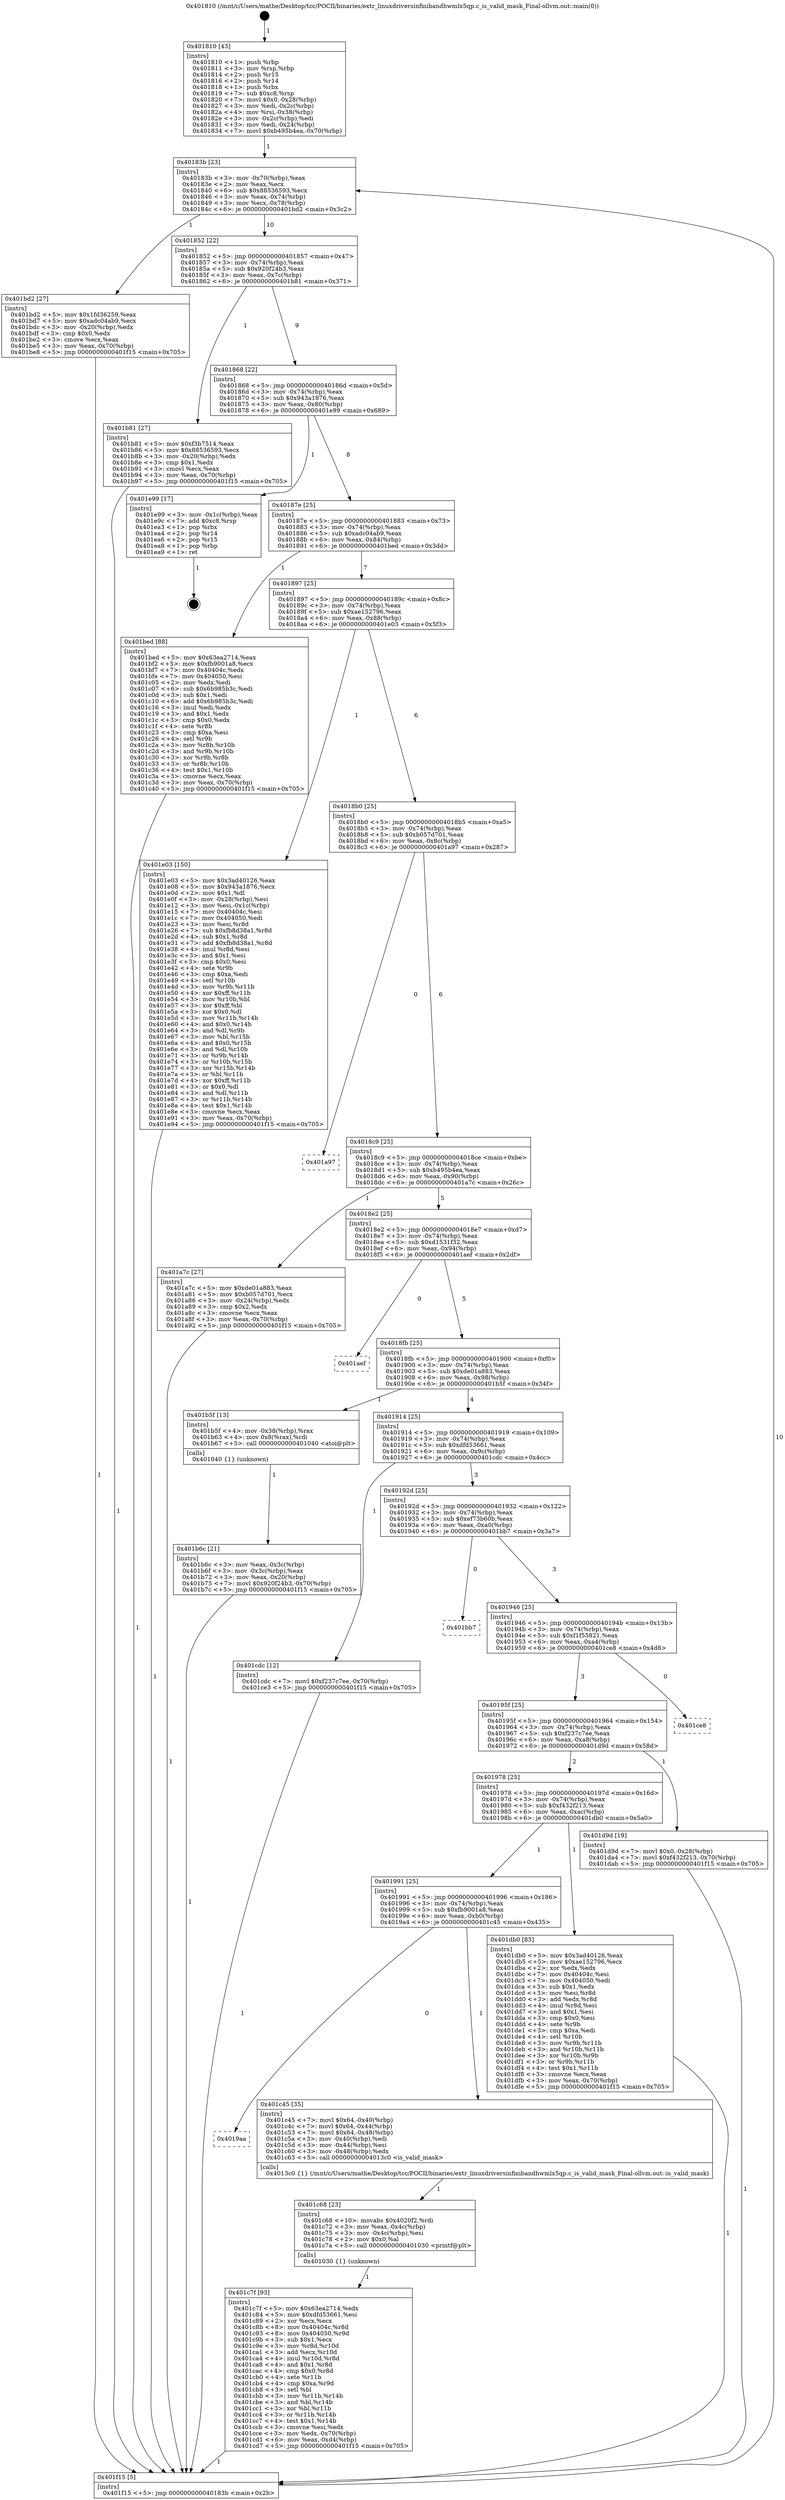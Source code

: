digraph "0x401810" {
  label = "0x401810 (/mnt/c/Users/mathe/Desktop/tcc/POCII/binaries/extr_linuxdriversinfinibandhwmlx5qp.c_is_valid_mask_Final-ollvm.out::main(0))"
  labelloc = "t"
  node[shape=record]

  Entry [label="",width=0.3,height=0.3,shape=circle,fillcolor=black,style=filled]
  "0x40183b" [label="{
     0x40183b [23]\l
     | [instrs]\l
     &nbsp;&nbsp;0x40183b \<+3\>: mov -0x70(%rbp),%eax\l
     &nbsp;&nbsp;0x40183e \<+2\>: mov %eax,%ecx\l
     &nbsp;&nbsp;0x401840 \<+6\>: sub $0x88536593,%ecx\l
     &nbsp;&nbsp;0x401846 \<+3\>: mov %eax,-0x74(%rbp)\l
     &nbsp;&nbsp;0x401849 \<+3\>: mov %ecx,-0x78(%rbp)\l
     &nbsp;&nbsp;0x40184c \<+6\>: je 0000000000401bd2 \<main+0x3c2\>\l
  }"]
  "0x401bd2" [label="{
     0x401bd2 [27]\l
     | [instrs]\l
     &nbsp;&nbsp;0x401bd2 \<+5\>: mov $0x1fd36259,%eax\l
     &nbsp;&nbsp;0x401bd7 \<+5\>: mov $0xadc04ab9,%ecx\l
     &nbsp;&nbsp;0x401bdc \<+3\>: mov -0x20(%rbp),%edx\l
     &nbsp;&nbsp;0x401bdf \<+3\>: cmp $0x0,%edx\l
     &nbsp;&nbsp;0x401be2 \<+3\>: cmove %ecx,%eax\l
     &nbsp;&nbsp;0x401be5 \<+3\>: mov %eax,-0x70(%rbp)\l
     &nbsp;&nbsp;0x401be8 \<+5\>: jmp 0000000000401f15 \<main+0x705\>\l
  }"]
  "0x401852" [label="{
     0x401852 [22]\l
     | [instrs]\l
     &nbsp;&nbsp;0x401852 \<+5\>: jmp 0000000000401857 \<main+0x47\>\l
     &nbsp;&nbsp;0x401857 \<+3\>: mov -0x74(%rbp),%eax\l
     &nbsp;&nbsp;0x40185a \<+5\>: sub $0x920f24b3,%eax\l
     &nbsp;&nbsp;0x40185f \<+3\>: mov %eax,-0x7c(%rbp)\l
     &nbsp;&nbsp;0x401862 \<+6\>: je 0000000000401b81 \<main+0x371\>\l
  }"]
  Exit [label="",width=0.3,height=0.3,shape=circle,fillcolor=black,style=filled,peripheries=2]
  "0x401b81" [label="{
     0x401b81 [27]\l
     | [instrs]\l
     &nbsp;&nbsp;0x401b81 \<+5\>: mov $0xf3b7514,%eax\l
     &nbsp;&nbsp;0x401b86 \<+5\>: mov $0x88536593,%ecx\l
     &nbsp;&nbsp;0x401b8b \<+3\>: mov -0x20(%rbp),%edx\l
     &nbsp;&nbsp;0x401b8e \<+3\>: cmp $0x1,%edx\l
     &nbsp;&nbsp;0x401b91 \<+3\>: cmovl %ecx,%eax\l
     &nbsp;&nbsp;0x401b94 \<+3\>: mov %eax,-0x70(%rbp)\l
     &nbsp;&nbsp;0x401b97 \<+5\>: jmp 0000000000401f15 \<main+0x705\>\l
  }"]
  "0x401868" [label="{
     0x401868 [22]\l
     | [instrs]\l
     &nbsp;&nbsp;0x401868 \<+5\>: jmp 000000000040186d \<main+0x5d\>\l
     &nbsp;&nbsp;0x40186d \<+3\>: mov -0x74(%rbp),%eax\l
     &nbsp;&nbsp;0x401870 \<+5\>: sub $0x943a1876,%eax\l
     &nbsp;&nbsp;0x401875 \<+3\>: mov %eax,-0x80(%rbp)\l
     &nbsp;&nbsp;0x401878 \<+6\>: je 0000000000401e99 \<main+0x689\>\l
  }"]
  "0x401c7f" [label="{
     0x401c7f [93]\l
     | [instrs]\l
     &nbsp;&nbsp;0x401c7f \<+5\>: mov $0x63ea2714,%edx\l
     &nbsp;&nbsp;0x401c84 \<+5\>: mov $0xdfd53661,%esi\l
     &nbsp;&nbsp;0x401c89 \<+2\>: xor %ecx,%ecx\l
     &nbsp;&nbsp;0x401c8b \<+8\>: mov 0x40404c,%r8d\l
     &nbsp;&nbsp;0x401c93 \<+8\>: mov 0x404050,%r9d\l
     &nbsp;&nbsp;0x401c9b \<+3\>: sub $0x1,%ecx\l
     &nbsp;&nbsp;0x401c9e \<+3\>: mov %r8d,%r10d\l
     &nbsp;&nbsp;0x401ca1 \<+3\>: add %ecx,%r10d\l
     &nbsp;&nbsp;0x401ca4 \<+4\>: imul %r10d,%r8d\l
     &nbsp;&nbsp;0x401ca8 \<+4\>: and $0x1,%r8d\l
     &nbsp;&nbsp;0x401cac \<+4\>: cmp $0x0,%r8d\l
     &nbsp;&nbsp;0x401cb0 \<+4\>: sete %r11b\l
     &nbsp;&nbsp;0x401cb4 \<+4\>: cmp $0xa,%r9d\l
     &nbsp;&nbsp;0x401cb8 \<+3\>: setl %bl\l
     &nbsp;&nbsp;0x401cbb \<+3\>: mov %r11b,%r14b\l
     &nbsp;&nbsp;0x401cbe \<+3\>: and %bl,%r14b\l
     &nbsp;&nbsp;0x401cc1 \<+3\>: xor %bl,%r11b\l
     &nbsp;&nbsp;0x401cc4 \<+3\>: or %r11b,%r14b\l
     &nbsp;&nbsp;0x401cc7 \<+4\>: test $0x1,%r14b\l
     &nbsp;&nbsp;0x401ccb \<+3\>: cmovne %esi,%edx\l
     &nbsp;&nbsp;0x401cce \<+3\>: mov %edx,-0x70(%rbp)\l
     &nbsp;&nbsp;0x401cd1 \<+6\>: mov %eax,-0xd4(%rbp)\l
     &nbsp;&nbsp;0x401cd7 \<+5\>: jmp 0000000000401f15 \<main+0x705\>\l
  }"]
  "0x401e99" [label="{
     0x401e99 [17]\l
     | [instrs]\l
     &nbsp;&nbsp;0x401e99 \<+3\>: mov -0x1c(%rbp),%eax\l
     &nbsp;&nbsp;0x401e9c \<+7\>: add $0xc8,%rsp\l
     &nbsp;&nbsp;0x401ea3 \<+1\>: pop %rbx\l
     &nbsp;&nbsp;0x401ea4 \<+2\>: pop %r14\l
     &nbsp;&nbsp;0x401ea6 \<+2\>: pop %r15\l
     &nbsp;&nbsp;0x401ea8 \<+1\>: pop %rbp\l
     &nbsp;&nbsp;0x401ea9 \<+1\>: ret\l
  }"]
  "0x40187e" [label="{
     0x40187e [25]\l
     | [instrs]\l
     &nbsp;&nbsp;0x40187e \<+5\>: jmp 0000000000401883 \<main+0x73\>\l
     &nbsp;&nbsp;0x401883 \<+3\>: mov -0x74(%rbp),%eax\l
     &nbsp;&nbsp;0x401886 \<+5\>: sub $0xadc04ab9,%eax\l
     &nbsp;&nbsp;0x40188b \<+6\>: mov %eax,-0x84(%rbp)\l
     &nbsp;&nbsp;0x401891 \<+6\>: je 0000000000401bed \<main+0x3dd\>\l
  }"]
  "0x401c68" [label="{
     0x401c68 [23]\l
     | [instrs]\l
     &nbsp;&nbsp;0x401c68 \<+10\>: movabs $0x4020f2,%rdi\l
     &nbsp;&nbsp;0x401c72 \<+3\>: mov %eax,-0x4c(%rbp)\l
     &nbsp;&nbsp;0x401c75 \<+3\>: mov -0x4c(%rbp),%esi\l
     &nbsp;&nbsp;0x401c78 \<+2\>: mov $0x0,%al\l
     &nbsp;&nbsp;0x401c7a \<+5\>: call 0000000000401030 \<printf@plt\>\l
     | [calls]\l
     &nbsp;&nbsp;0x401030 \{1\} (unknown)\l
  }"]
  "0x401bed" [label="{
     0x401bed [88]\l
     | [instrs]\l
     &nbsp;&nbsp;0x401bed \<+5\>: mov $0x63ea2714,%eax\l
     &nbsp;&nbsp;0x401bf2 \<+5\>: mov $0xfb9001a8,%ecx\l
     &nbsp;&nbsp;0x401bf7 \<+7\>: mov 0x40404c,%edx\l
     &nbsp;&nbsp;0x401bfe \<+7\>: mov 0x404050,%esi\l
     &nbsp;&nbsp;0x401c05 \<+2\>: mov %edx,%edi\l
     &nbsp;&nbsp;0x401c07 \<+6\>: sub $0x6b985b3c,%edi\l
     &nbsp;&nbsp;0x401c0d \<+3\>: sub $0x1,%edi\l
     &nbsp;&nbsp;0x401c10 \<+6\>: add $0x6b985b3c,%edi\l
     &nbsp;&nbsp;0x401c16 \<+3\>: imul %edi,%edx\l
     &nbsp;&nbsp;0x401c19 \<+3\>: and $0x1,%edx\l
     &nbsp;&nbsp;0x401c1c \<+3\>: cmp $0x0,%edx\l
     &nbsp;&nbsp;0x401c1f \<+4\>: sete %r8b\l
     &nbsp;&nbsp;0x401c23 \<+3\>: cmp $0xa,%esi\l
     &nbsp;&nbsp;0x401c26 \<+4\>: setl %r9b\l
     &nbsp;&nbsp;0x401c2a \<+3\>: mov %r8b,%r10b\l
     &nbsp;&nbsp;0x401c2d \<+3\>: and %r9b,%r10b\l
     &nbsp;&nbsp;0x401c30 \<+3\>: xor %r9b,%r8b\l
     &nbsp;&nbsp;0x401c33 \<+3\>: or %r8b,%r10b\l
     &nbsp;&nbsp;0x401c36 \<+4\>: test $0x1,%r10b\l
     &nbsp;&nbsp;0x401c3a \<+3\>: cmovne %ecx,%eax\l
     &nbsp;&nbsp;0x401c3d \<+3\>: mov %eax,-0x70(%rbp)\l
     &nbsp;&nbsp;0x401c40 \<+5\>: jmp 0000000000401f15 \<main+0x705\>\l
  }"]
  "0x401897" [label="{
     0x401897 [25]\l
     | [instrs]\l
     &nbsp;&nbsp;0x401897 \<+5\>: jmp 000000000040189c \<main+0x8c\>\l
     &nbsp;&nbsp;0x40189c \<+3\>: mov -0x74(%rbp),%eax\l
     &nbsp;&nbsp;0x40189f \<+5\>: sub $0xae152796,%eax\l
     &nbsp;&nbsp;0x4018a4 \<+6\>: mov %eax,-0x88(%rbp)\l
     &nbsp;&nbsp;0x4018aa \<+6\>: je 0000000000401e03 \<main+0x5f3\>\l
  }"]
  "0x4019aa" [label="{
     0x4019aa\l
  }", style=dashed]
  "0x401e03" [label="{
     0x401e03 [150]\l
     | [instrs]\l
     &nbsp;&nbsp;0x401e03 \<+5\>: mov $0x3ad40126,%eax\l
     &nbsp;&nbsp;0x401e08 \<+5\>: mov $0x943a1876,%ecx\l
     &nbsp;&nbsp;0x401e0d \<+2\>: mov $0x1,%dl\l
     &nbsp;&nbsp;0x401e0f \<+3\>: mov -0x28(%rbp),%esi\l
     &nbsp;&nbsp;0x401e12 \<+3\>: mov %esi,-0x1c(%rbp)\l
     &nbsp;&nbsp;0x401e15 \<+7\>: mov 0x40404c,%esi\l
     &nbsp;&nbsp;0x401e1c \<+7\>: mov 0x404050,%edi\l
     &nbsp;&nbsp;0x401e23 \<+3\>: mov %esi,%r8d\l
     &nbsp;&nbsp;0x401e26 \<+7\>: sub $0xfb8d38a1,%r8d\l
     &nbsp;&nbsp;0x401e2d \<+4\>: sub $0x1,%r8d\l
     &nbsp;&nbsp;0x401e31 \<+7\>: add $0xfb8d38a1,%r8d\l
     &nbsp;&nbsp;0x401e38 \<+4\>: imul %r8d,%esi\l
     &nbsp;&nbsp;0x401e3c \<+3\>: and $0x1,%esi\l
     &nbsp;&nbsp;0x401e3f \<+3\>: cmp $0x0,%esi\l
     &nbsp;&nbsp;0x401e42 \<+4\>: sete %r9b\l
     &nbsp;&nbsp;0x401e46 \<+3\>: cmp $0xa,%edi\l
     &nbsp;&nbsp;0x401e49 \<+4\>: setl %r10b\l
     &nbsp;&nbsp;0x401e4d \<+3\>: mov %r9b,%r11b\l
     &nbsp;&nbsp;0x401e50 \<+4\>: xor $0xff,%r11b\l
     &nbsp;&nbsp;0x401e54 \<+3\>: mov %r10b,%bl\l
     &nbsp;&nbsp;0x401e57 \<+3\>: xor $0xff,%bl\l
     &nbsp;&nbsp;0x401e5a \<+3\>: xor $0x0,%dl\l
     &nbsp;&nbsp;0x401e5d \<+3\>: mov %r11b,%r14b\l
     &nbsp;&nbsp;0x401e60 \<+4\>: and $0x0,%r14b\l
     &nbsp;&nbsp;0x401e64 \<+3\>: and %dl,%r9b\l
     &nbsp;&nbsp;0x401e67 \<+3\>: mov %bl,%r15b\l
     &nbsp;&nbsp;0x401e6a \<+4\>: and $0x0,%r15b\l
     &nbsp;&nbsp;0x401e6e \<+3\>: and %dl,%r10b\l
     &nbsp;&nbsp;0x401e71 \<+3\>: or %r9b,%r14b\l
     &nbsp;&nbsp;0x401e74 \<+3\>: or %r10b,%r15b\l
     &nbsp;&nbsp;0x401e77 \<+3\>: xor %r15b,%r14b\l
     &nbsp;&nbsp;0x401e7a \<+3\>: or %bl,%r11b\l
     &nbsp;&nbsp;0x401e7d \<+4\>: xor $0xff,%r11b\l
     &nbsp;&nbsp;0x401e81 \<+3\>: or $0x0,%dl\l
     &nbsp;&nbsp;0x401e84 \<+3\>: and %dl,%r11b\l
     &nbsp;&nbsp;0x401e87 \<+3\>: or %r11b,%r14b\l
     &nbsp;&nbsp;0x401e8a \<+4\>: test $0x1,%r14b\l
     &nbsp;&nbsp;0x401e8e \<+3\>: cmovne %ecx,%eax\l
     &nbsp;&nbsp;0x401e91 \<+3\>: mov %eax,-0x70(%rbp)\l
     &nbsp;&nbsp;0x401e94 \<+5\>: jmp 0000000000401f15 \<main+0x705\>\l
  }"]
  "0x4018b0" [label="{
     0x4018b0 [25]\l
     | [instrs]\l
     &nbsp;&nbsp;0x4018b0 \<+5\>: jmp 00000000004018b5 \<main+0xa5\>\l
     &nbsp;&nbsp;0x4018b5 \<+3\>: mov -0x74(%rbp),%eax\l
     &nbsp;&nbsp;0x4018b8 \<+5\>: sub $0xb057d701,%eax\l
     &nbsp;&nbsp;0x4018bd \<+6\>: mov %eax,-0x8c(%rbp)\l
     &nbsp;&nbsp;0x4018c3 \<+6\>: je 0000000000401a97 \<main+0x287\>\l
  }"]
  "0x401c45" [label="{
     0x401c45 [35]\l
     | [instrs]\l
     &nbsp;&nbsp;0x401c45 \<+7\>: movl $0x64,-0x40(%rbp)\l
     &nbsp;&nbsp;0x401c4c \<+7\>: movl $0x64,-0x44(%rbp)\l
     &nbsp;&nbsp;0x401c53 \<+7\>: movl $0x64,-0x48(%rbp)\l
     &nbsp;&nbsp;0x401c5a \<+3\>: mov -0x40(%rbp),%edi\l
     &nbsp;&nbsp;0x401c5d \<+3\>: mov -0x44(%rbp),%esi\l
     &nbsp;&nbsp;0x401c60 \<+3\>: mov -0x48(%rbp),%edx\l
     &nbsp;&nbsp;0x401c63 \<+5\>: call 00000000004013c0 \<is_valid_mask\>\l
     | [calls]\l
     &nbsp;&nbsp;0x4013c0 \{1\} (/mnt/c/Users/mathe/Desktop/tcc/POCII/binaries/extr_linuxdriversinfinibandhwmlx5qp.c_is_valid_mask_Final-ollvm.out::is_valid_mask)\l
  }"]
  "0x401a97" [label="{
     0x401a97\l
  }", style=dashed]
  "0x4018c9" [label="{
     0x4018c9 [25]\l
     | [instrs]\l
     &nbsp;&nbsp;0x4018c9 \<+5\>: jmp 00000000004018ce \<main+0xbe\>\l
     &nbsp;&nbsp;0x4018ce \<+3\>: mov -0x74(%rbp),%eax\l
     &nbsp;&nbsp;0x4018d1 \<+5\>: sub $0xb495b4ea,%eax\l
     &nbsp;&nbsp;0x4018d6 \<+6\>: mov %eax,-0x90(%rbp)\l
     &nbsp;&nbsp;0x4018dc \<+6\>: je 0000000000401a7c \<main+0x26c\>\l
  }"]
  "0x401991" [label="{
     0x401991 [25]\l
     | [instrs]\l
     &nbsp;&nbsp;0x401991 \<+5\>: jmp 0000000000401996 \<main+0x186\>\l
     &nbsp;&nbsp;0x401996 \<+3\>: mov -0x74(%rbp),%eax\l
     &nbsp;&nbsp;0x401999 \<+5\>: sub $0xfb9001a8,%eax\l
     &nbsp;&nbsp;0x40199e \<+6\>: mov %eax,-0xb0(%rbp)\l
     &nbsp;&nbsp;0x4019a4 \<+6\>: je 0000000000401c45 \<main+0x435\>\l
  }"]
  "0x401a7c" [label="{
     0x401a7c [27]\l
     | [instrs]\l
     &nbsp;&nbsp;0x401a7c \<+5\>: mov $0xde01a883,%eax\l
     &nbsp;&nbsp;0x401a81 \<+5\>: mov $0xb057d701,%ecx\l
     &nbsp;&nbsp;0x401a86 \<+3\>: mov -0x24(%rbp),%edx\l
     &nbsp;&nbsp;0x401a89 \<+3\>: cmp $0x2,%edx\l
     &nbsp;&nbsp;0x401a8c \<+3\>: cmovne %ecx,%eax\l
     &nbsp;&nbsp;0x401a8f \<+3\>: mov %eax,-0x70(%rbp)\l
     &nbsp;&nbsp;0x401a92 \<+5\>: jmp 0000000000401f15 \<main+0x705\>\l
  }"]
  "0x4018e2" [label="{
     0x4018e2 [25]\l
     | [instrs]\l
     &nbsp;&nbsp;0x4018e2 \<+5\>: jmp 00000000004018e7 \<main+0xd7\>\l
     &nbsp;&nbsp;0x4018e7 \<+3\>: mov -0x74(%rbp),%eax\l
     &nbsp;&nbsp;0x4018ea \<+5\>: sub $0xd1531f32,%eax\l
     &nbsp;&nbsp;0x4018ef \<+6\>: mov %eax,-0x94(%rbp)\l
     &nbsp;&nbsp;0x4018f5 \<+6\>: je 0000000000401aef \<main+0x2df\>\l
  }"]
  "0x401f15" [label="{
     0x401f15 [5]\l
     | [instrs]\l
     &nbsp;&nbsp;0x401f15 \<+5\>: jmp 000000000040183b \<main+0x2b\>\l
  }"]
  "0x401810" [label="{
     0x401810 [43]\l
     | [instrs]\l
     &nbsp;&nbsp;0x401810 \<+1\>: push %rbp\l
     &nbsp;&nbsp;0x401811 \<+3\>: mov %rsp,%rbp\l
     &nbsp;&nbsp;0x401814 \<+2\>: push %r15\l
     &nbsp;&nbsp;0x401816 \<+2\>: push %r14\l
     &nbsp;&nbsp;0x401818 \<+1\>: push %rbx\l
     &nbsp;&nbsp;0x401819 \<+7\>: sub $0xc8,%rsp\l
     &nbsp;&nbsp;0x401820 \<+7\>: movl $0x0,-0x28(%rbp)\l
     &nbsp;&nbsp;0x401827 \<+3\>: mov %edi,-0x2c(%rbp)\l
     &nbsp;&nbsp;0x40182a \<+4\>: mov %rsi,-0x38(%rbp)\l
     &nbsp;&nbsp;0x40182e \<+3\>: mov -0x2c(%rbp),%edi\l
     &nbsp;&nbsp;0x401831 \<+3\>: mov %edi,-0x24(%rbp)\l
     &nbsp;&nbsp;0x401834 \<+7\>: movl $0xb495b4ea,-0x70(%rbp)\l
  }"]
  "0x401db0" [label="{
     0x401db0 [83]\l
     | [instrs]\l
     &nbsp;&nbsp;0x401db0 \<+5\>: mov $0x3ad40126,%eax\l
     &nbsp;&nbsp;0x401db5 \<+5\>: mov $0xae152796,%ecx\l
     &nbsp;&nbsp;0x401dba \<+2\>: xor %edx,%edx\l
     &nbsp;&nbsp;0x401dbc \<+7\>: mov 0x40404c,%esi\l
     &nbsp;&nbsp;0x401dc3 \<+7\>: mov 0x404050,%edi\l
     &nbsp;&nbsp;0x401dca \<+3\>: sub $0x1,%edx\l
     &nbsp;&nbsp;0x401dcd \<+3\>: mov %esi,%r8d\l
     &nbsp;&nbsp;0x401dd0 \<+3\>: add %edx,%r8d\l
     &nbsp;&nbsp;0x401dd3 \<+4\>: imul %r8d,%esi\l
     &nbsp;&nbsp;0x401dd7 \<+3\>: and $0x1,%esi\l
     &nbsp;&nbsp;0x401dda \<+3\>: cmp $0x0,%esi\l
     &nbsp;&nbsp;0x401ddd \<+4\>: sete %r9b\l
     &nbsp;&nbsp;0x401de1 \<+3\>: cmp $0xa,%edi\l
     &nbsp;&nbsp;0x401de4 \<+4\>: setl %r10b\l
     &nbsp;&nbsp;0x401de8 \<+3\>: mov %r9b,%r11b\l
     &nbsp;&nbsp;0x401deb \<+3\>: and %r10b,%r11b\l
     &nbsp;&nbsp;0x401dee \<+3\>: xor %r10b,%r9b\l
     &nbsp;&nbsp;0x401df1 \<+3\>: or %r9b,%r11b\l
     &nbsp;&nbsp;0x401df4 \<+4\>: test $0x1,%r11b\l
     &nbsp;&nbsp;0x401df8 \<+3\>: cmovne %ecx,%eax\l
     &nbsp;&nbsp;0x401dfb \<+3\>: mov %eax,-0x70(%rbp)\l
     &nbsp;&nbsp;0x401dfe \<+5\>: jmp 0000000000401f15 \<main+0x705\>\l
  }"]
  "0x401aef" [label="{
     0x401aef\l
  }", style=dashed]
  "0x4018fb" [label="{
     0x4018fb [25]\l
     | [instrs]\l
     &nbsp;&nbsp;0x4018fb \<+5\>: jmp 0000000000401900 \<main+0xf0\>\l
     &nbsp;&nbsp;0x401900 \<+3\>: mov -0x74(%rbp),%eax\l
     &nbsp;&nbsp;0x401903 \<+5\>: sub $0xde01a883,%eax\l
     &nbsp;&nbsp;0x401908 \<+6\>: mov %eax,-0x98(%rbp)\l
     &nbsp;&nbsp;0x40190e \<+6\>: je 0000000000401b5f \<main+0x34f\>\l
  }"]
  "0x401978" [label="{
     0x401978 [25]\l
     | [instrs]\l
     &nbsp;&nbsp;0x401978 \<+5\>: jmp 000000000040197d \<main+0x16d\>\l
     &nbsp;&nbsp;0x40197d \<+3\>: mov -0x74(%rbp),%eax\l
     &nbsp;&nbsp;0x401980 \<+5\>: sub $0xf432f213,%eax\l
     &nbsp;&nbsp;0x401985 \<+6\>: mov %eax,-0xac(%rbp)\l
     &nbsp;&nbsp;0x40198b \<+6\>: je 0000000000401db0 \<main+0x5a0\>\l
  }"]
  "0x401b5f" [label="{
     0x401b5f [13]\l
     | [instrs]\l
     &nbsp;&nbsp;0x401b5f \<+4\>: mov -0x38(%rbp),%rax\l
     &nbsp;&nbsp;0x401b63 \<+4\>: mov 0x8(%rax),%rdi\l
     &nbsp;&nbsp;0x401b67 \<+5\>: call 0000000000401040 \<atoi@plt\>\l
     | [calls]\l
     &nbsp;&nbsp;0x401040 \{1\} (unknown)\l
  }"]
  "0x401914" [label="{
     0x401914 [25]\l
     | [instrs]\l
     &nbsp;&nbsp;0x401914 \<+5\>: jmp 0000000000401919 \<main+0x109\>\l
     &nbsp;&nbsp;0x401919 \<+3\>: mov -0x74(%rbp),%eax\l
     &nbsp;&nbsp;0x40191c \<+5\>: sub $0xdfd53661,%eax\l
     &nbsp;&nbsp;0x401921 \<+6\>: mov %eax,-0x9c(%rbp)\l
     &nbsp;&nbsp;0x401927 \<+6\>: je 0000000000401cdc \<main+0x4cc\>\l
  }"]
  "0x401b6c" [label="{
     0x401b6c [21]\l
     | [instrs]\l
     &nbsp;&nbsp;0x401b6c \<+3\>: mov %eax,-0x3c(%rbp)\l
     &nbsp;&nbsp;0x401b6f \<+3\>: mov -0x3c(%rbp),%eax\l
     &nbsp;&nbsp;0x401b72 \<+3\>: mov %eax,-0x20(%rbp)\l
     &nbsp;&nbsp;0x401b75 \<+7\>: movl $0x920f24b3,-0x70(%rbp)\l
     &nbsp;&nbsp;0x401b7c \<+5\>: jmp 0000000000401f15 \<main+0x705\>\l
  }"]
  "0x401d9d" [label="{
     0x401d9d [19]\l
     | [instrs]\l
     &nbsp;&nbsp;0x401d9d \<+7\>: movl $0x0,-0x28(%rbp)\l
     &nbsp;&nbsp;0x401da4 \<+7\>: movl $0xf432f213,-0x70(%rbp)\l
     &nbsp;&nbsp;0x401dab \<+5\>: jmp 0000000000401f15 \<main+0x705\>\l
  }"]
  "0x401cdc" [label="{
     0x401cdc [12]\l
     | [instrs]\l
     &nbsp;&nbsp;0x401cdc \<+7\>: movl $0xf237c7ee,-0x70(%rbp)\l
     &nbsp;&nbsp;0x401ce3 \<+5\>: jmp 0000000000401f15 \<main+0x705\>\l
  }"]
  "0x40192d" [label="{
     0x40192d [25]\l
     | [instrs]\l
     &nbsp;&nbsp;0x40192d \<+5\>: jmp 0000000000401932 \<main+0x122\>\l
     &nbsp;&nbsp;0x401932 \<+3\>: mov -0x74(%rbp),%eax\l
     &nbsp;&nbsp;0x401935 \<+5\>: sub $0xef73b60b,%eax\l
     &nbsp;&nbsp;0x40193a \<+6\>: mov %eax,-0xa0(%rbp)\l
     &nbsp;&nbsp;0x401940 \<+6\>: je 0000000000401bb7 \<main+0x3a7\>\l
  }"]
  "0x40195f" [label="{
     0x40195f [25]\l
     | [instrs]\l
     &nbsp;&nbsp;0x40195f \<+5\>: jmp 0000000000401964 \<main+0x154\>\l
     &nbsp;&nbsp;0x401964 \<+3\>: mov -0x74(%rbp),%eax\l
     &nbsp;&nbsp;0x401967 \<+5\>: sub $0xf237c7ee,%eax\l
     &nbsp;&nbsp;0x40196c \<+6\>: mov %eax,-0xa8(%rbp)\l
     &nbsp;&nbsp;0x401972 \<+6\>: je 0000000000401d9d \<main+0x58d\>\l
  }"]
  "0x401bb7" [label="{
     0x401bb7\l
  }", style=dashed]
  "0x401946" [label="{
     0x401946 [25]\l
     | [instrs]\l
     &nbsp;&nbsp;0x401946 \<+5\>: jmp 000000000040194b \<main+0x13b\>\l
     &nbsp;&nbsp;0x40194b \<+3\>: mov -0x74(%rbp),%eax\l
     &nbsp;&nbsp;0x40194e \<+5\>: sub $0xf1f55821,%eax\l
     &nbsp;&nbsp;0x401953 \<+6\>: mov %eax,-0xa4(%rbp)\l
     &nbsp;&nbsp;0x401959 \<+6\>: je 0000000000401ce8 \<main+0x4d8\>\l
  }"]
  "0x401ce8" [label="{
     0x401ce8\l
  }", style=dashed]
  Entry -> "0x401810" [label=" 1"]
  "0x40183b" -> "0x401bd2" [label=" 1"]
  "0x40183b" -> "0x401852" [label=" 10"]
  "0x401e99" -> Exit [label=" 1"]
  "0x401852" -> "0x401b81" [label=" 1"]
  "0x401852" -> "0x401868" [label=" 9"]
  "0x401e03" -> "0x401f15" [label=" 1"]
  "0x401868" -> "0x401e99" [label=" 1"]
  "0x401868" -> "0x40187e" [label=" 8"]
  "0x401db0" -> "0x401f15" [label=" 1"]
  "0x40187e" -> "0x401bed" [label=" 1"]
  "0x40187e" -> "0x401897" [label=" 7"]
  "0x401d9d" -> "0x401f15" [label=" 1"]
  "0x401897" -> "0x401e03" [label=" 1"]
  "0x401897" -> "0x4018b0" [label=" 6"]
  "0x401cdc" -> "0x401f15" [label=" 1"]
  "0x4018b0" -> "0x401a97" [label=" 0"]
  "0x4018b0" -> "0x4018c9" [label=" 6"]
  "0x401c7f" -> "0x401f15" [label=" 1"]
  "0x4018c9" -> "0x401a7c" [label=" 1"]
  "0x4018c9" -> "0x4018e2" [label=" 5"]
  "0x401a7c" -> "0x401f15" [label=" 1"]
  "0x401810" -> "0x40183b" [label=" 1"]
  "0x401f15" -> "0x40183b" [label=" 10"]
  "0x401c45" -> "0x401c68" [label=" 1"]
  "0x4018e2" -> "0x401aef" [label=" 0"]
  "0x4018e2" -> "0x4018fb" [label=" 5"]
  "0x401991" -> "0x4019aa" [label=" 0"]
  "0x4018fb" -> "0x401b5f" [label=" 1"]
  "0x4018fb" -> "0x401914" [label=" 4"]
  "0x401b5f" -> "0x401b6c" [label=" 1"]
  "0x401b6c" -> "0x401f15" [label=" 1"]
  "0x401b81" -> "0x401f15" [label=" 1"]
  "0x401bd2" -> "0x401f15" [label=" 1"]
  "0x401bed" -> "0x401f15" [label=" 1"]
  "0x401c68" -> "0x401c7f" [label=" 1"]
  "0x401914" -> "0x401cdc" [label=" 1"]
  "0x401914" -> "0x40192d" [label=" 3"]
  "0x401978" -> "0x401991" [label=" 1"]
  "0x40192d" -> "0x401bb7" [label=" 0"]
  "0x40192d" -> "0x401946" [label=" 3"]
  "0x401991" -> "0x401c45" [label=" 1"]
  "0x401946" -> "0x401ce8" [label=" 0"]
  "0x401946" -> "0x40195f" [label=" 3"]
  "0x401978" -> "0x401db0" [label=" 1"]
  "0x40195f" -> "0x401d9d" [label=" 1"]
  "0x40195f" -> "0x401978" [label=" 2"]
}
